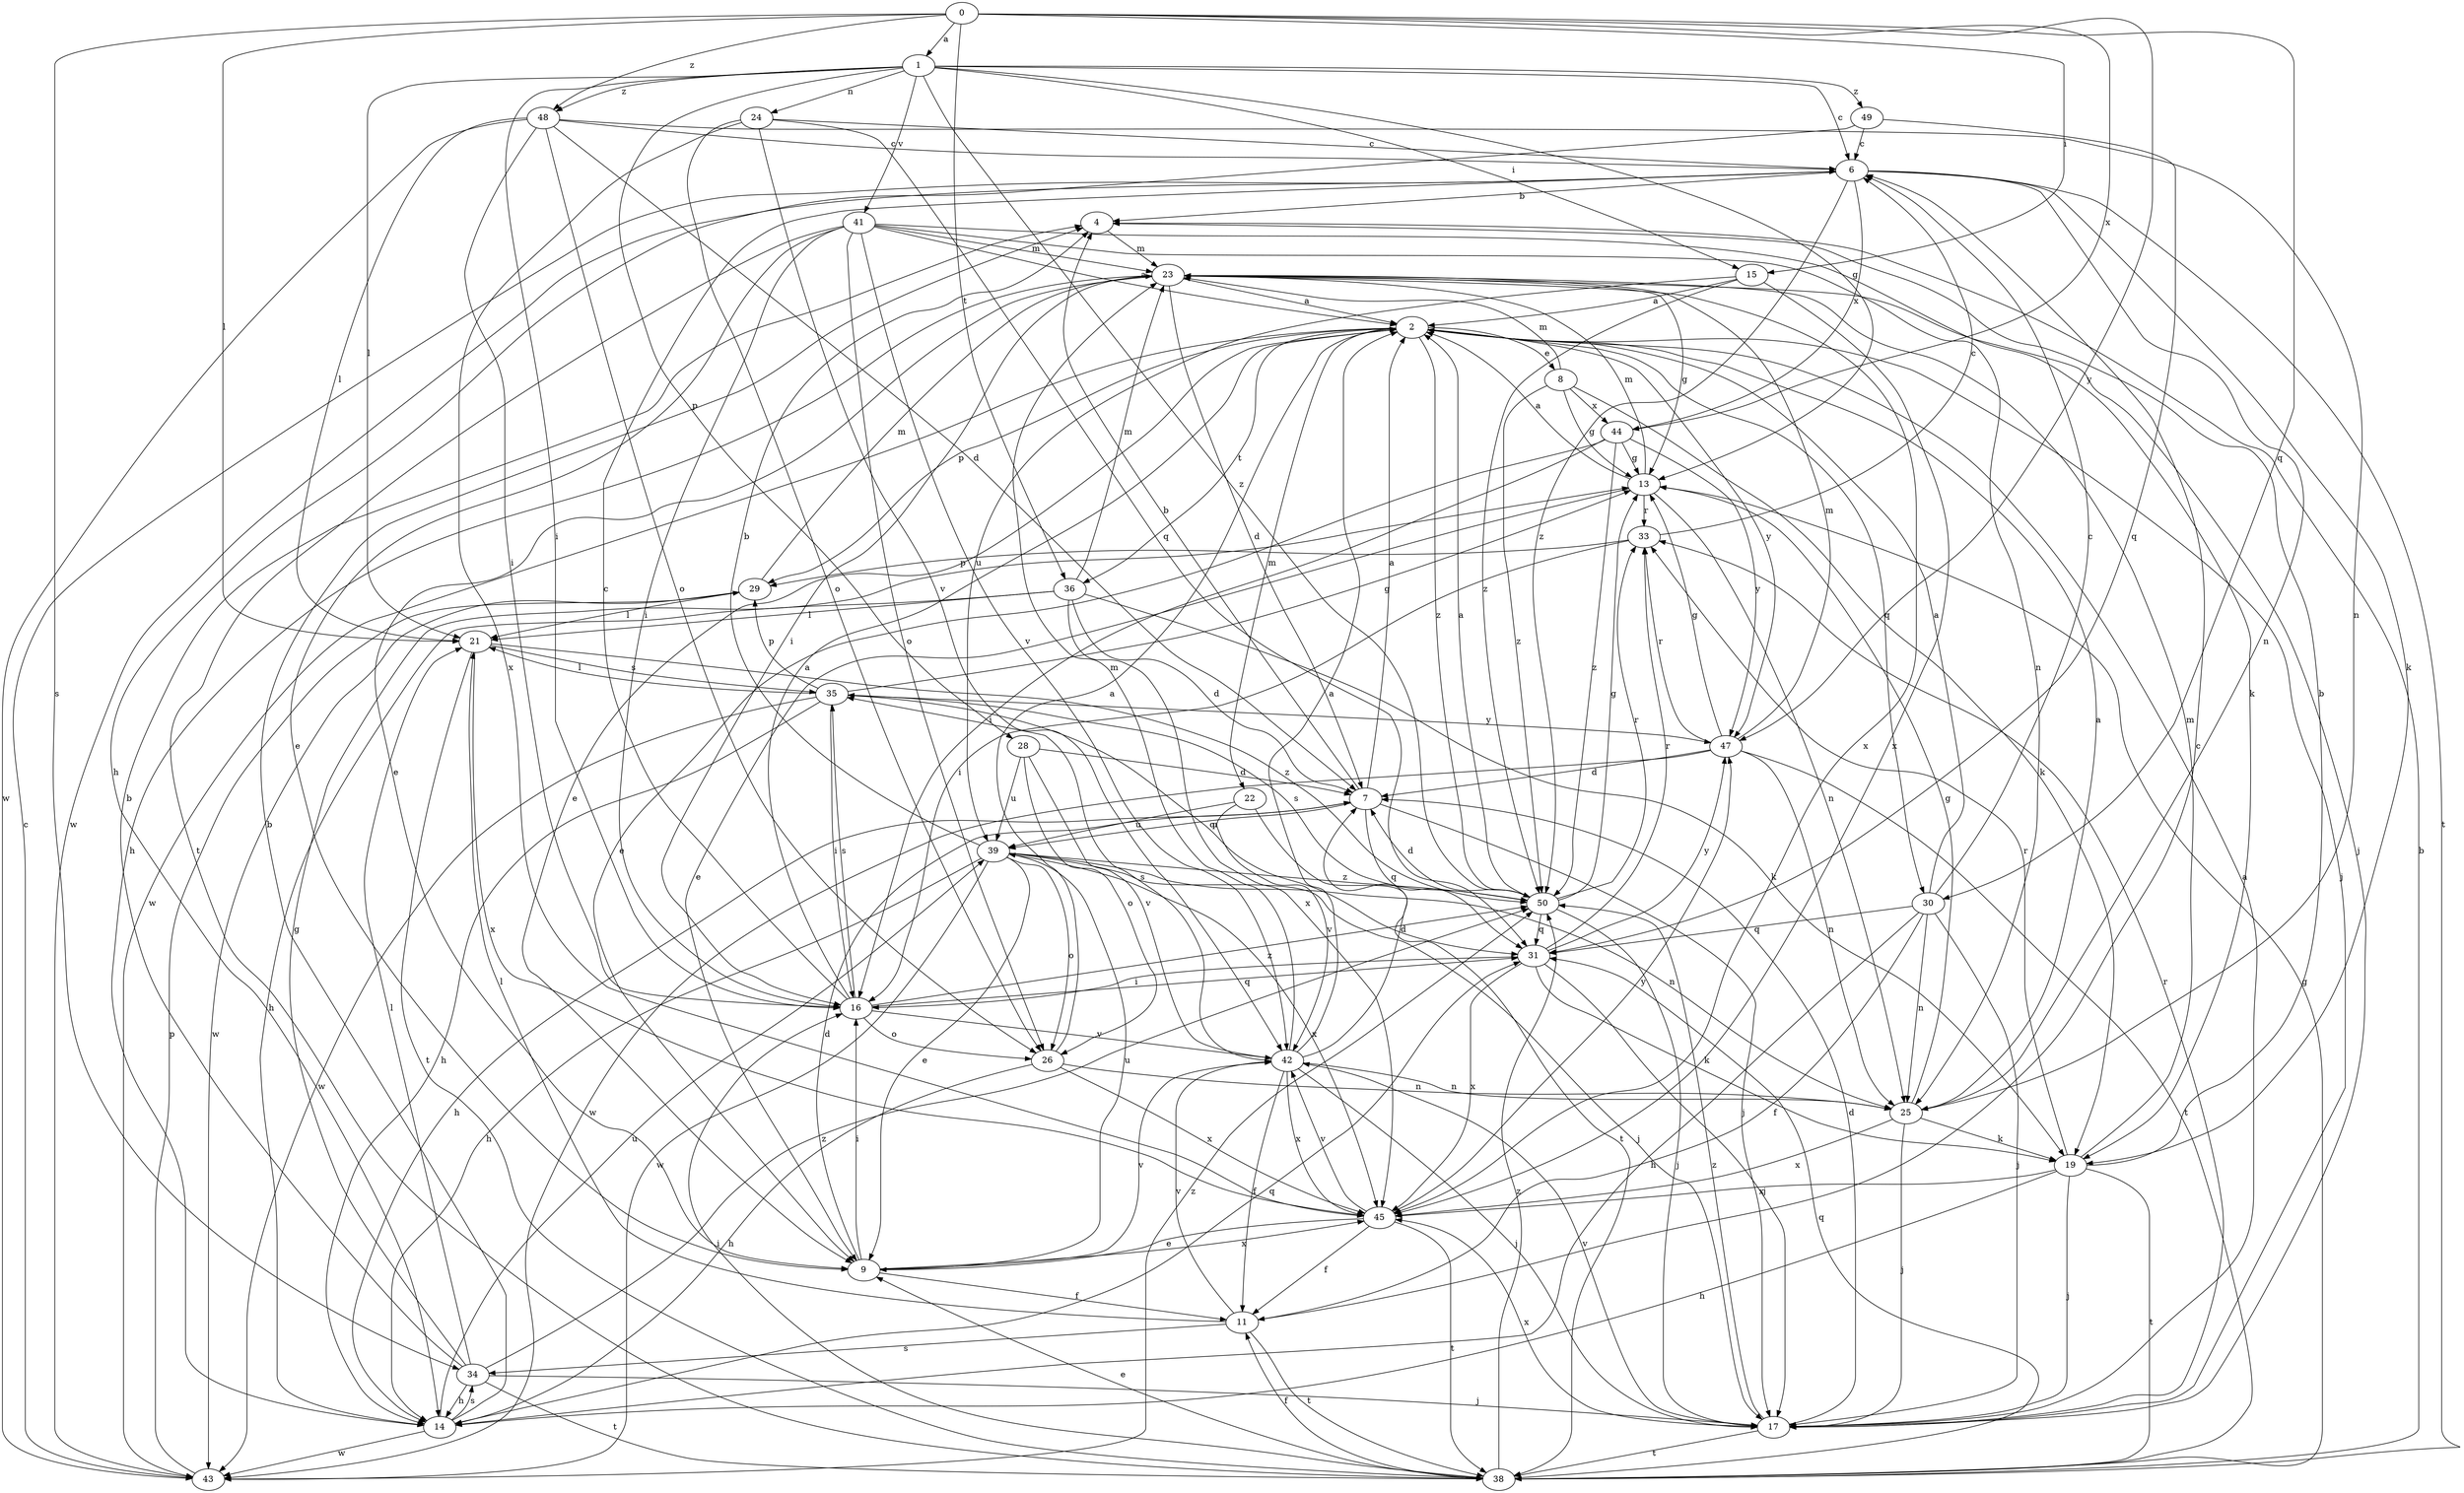 strict digraph  {
0;
1;
2;
4;
6;
7;
8;
9;
11;
13;
14;
15;
16;
17;
19;
21;
22;
23;
24;
25;
26;
28;
29;
30;
31;
33;
34;
35;
36;
38;
39;
41;
42;
43;
44;
45;
47;
48;
49;
50;
0 -> 1  [label=a];
0 -> 15  [label=i];
0 -> 21  [label=l];
0 -> 30  [label=q];
0 -> 34  [label=s];
0 -> 36  [label=t];
0 -> 44  [label=x];
0 -> 47  [label=y];
0 -> 48  [label=z];
1 -> 6  [label=c];
1 -> 13  [label=g];
1 -> 15  [label=i];
1 -> 16  [label=i];
1 -> 21  [label=l];
1 -> 24  [label=n];
1 -> 28  [label=p];
1 -> 41  [label=v];
1 -> 48  [label=z];
1 -> 49  [label=z];
1 -> 50  [label=z];
2 -> 8  [label=e];
2 -> 9  [label=e];
2 -> 17  [label=j];
2 -> 22  [label=m];
2 -> 29  [label=p];
2 -> 30  [label=q];
2 -> 36  [label=t];
2 -> 43  [label=w];
2 -> 47  [label=y];
2 -> 50  [label=z];
4 -> 23  [label=m];
6 -> 4  [label=b];
6 -> 19  [label=k];
6 -> 25  [label=n];
6 -> 38  [label=t];
6 -> 43  [label=w];
6 -> 44  [label=x];
6 -> 50  [label=z];
7 -> 2  [label=a];
7 -> 4  [label=b];
7 -> 14  [label=h];
7 -> 17  [label=j];
7 -> 31  [label=q];
7 -> 39  [label=u];
8 -> 13  [label=g];
8 -> 19  [label=k];
8 -> 23  [label=m];
8 -> 44  [label=x];
8 -> 50  [label=z];
9 -> 7  [label=d];
9 -> 11  [label=f];
9 -> 16  [label=i];
9 -> 39  [label=u];
9 -> 42  [label=v];
9 -> 45  [label=x];
11 -> 6  [label=c];
11 -> 21  [label=l];
11 -> 34  [label=s];
11 -> 38  [label=t];
11 -> 42  [label=v];
13 -> 2  [label=a];
13 -> 9  [label=e];
13 -> 23  [label=m];
13 -> 25  [label=n];
13 -> 33  [label=r];
14 -> 4  [label=b];
14 -> 31  [label=q];
14 -> 34  [label=s];
14 -> 39  [label=u];
14 -> 43  [label=w];
15 -> 2  [label=a];
15 -> 39  [label=u];
15 -> 45  [label=x];
15 -> 50  [label=z];
16 -> 2  [label=a];
16 -> 6  [label=c];
16 -> 26  [label=o];
16 -> 31  [label=q];
16 -> 35  [label=s];
16 -> 42  [label=v];
16 -> 50  [label=z];
17 -> 2  [label=a];
17 -> 7  [label=d];
17 -> 33  [label=r];
17 -> 38  [label=t];
17 -> 42  [label=v];
17 -> 45  [label=x];
17 -> 50  [label=z];
19 -> 4  [label=b];
19 -> 14  [label=h];
19 -> 17  [label=j];
19 -> 23  [label=m];
19 -> 33  [label=r];
19 -> 38  [label=t];
19 -> 45  [label=x];
21 -> 35  [label=s];
21 -> 38  [label=t];
21 -> 45  [label=x];
21 -> 50  [label=z];
22 -> 38  [label=t];
22 -> 39  [label=u];
22 -> 42  [label=v];
23 -> 2  [label=a];
23 -> 7  [label=d];
23 -> 9  [label=e];
23 -> 13  [label=g];
23 -> 14  [label=h];
23 -> 16  [label=i];
23 -> 17  [label=j];
23 -> 45  [label=x];
24 -> 6  [label=c];
24 -> 26  [label=o];
24 -> 31  [label=q];
24 -> 42  [label=v];
24 -> 45  [label=x];
25 -> 2  [label=a];
25 -> 13  [label=g];
25 -> 17  [label=j];
25 -> 19  [label=k];
25 -> 45  [label=x];
26 -> 2  [label=a];
26 -> 14  [label=h];
26 -> 25  [label=n];
26 -> 45  [label=x];
28 -> 7  [label=d];
28 -> 26  [label=o];
28 -> 39  [label=u];
28 -> 42  [label=v];
29 -> 21  [label=l];
29 -> 23  [label=m];
29 -> 43  [label=w];
30 -> 2  [label=a];
30 -> 6  [label=c];
30 -> 11  [label=f];
30 -> 14  [label=h];
30 -> 17  [label=j];
30 -> 25  [label=n];
30 -> 31  [label=q];
31 -> 16  [label=i];
31 -> 17  [label=j];
31 -> 19  [label=k];
31 -> 33  [label=r];
31 -> 45  [label=x];
31 -> 47  [label=y];
33 -> 6  [label=c];
33 -> 16  [label=i];
33 -> 29  [label=p];
34 -> 4  [label=b];
34 -> 13  [label=g];
34 -> 14  [label=h];
34 -> 17  [label=j];
34 -> 21  [label=l];
34 -> 38  [label=t];
34 -> 50  [label=z];
35 -> 13  [label=g];
35 -> 14  [label=h];
35 -> 16  [label=i];
35 -> 21  [label=l];
35 -> 29  [label=p];
35 -> 31  [label=q];
35 -> 43  [label=w];
35 -> 47  [label=y];
36 -> 7  [label=d];
36 -> 14  [label=h];
36 -> 19  [label=k];
36 -> 21  [label=l];
36 -> 23  [label=m];
36 -> 45  [label=x];
38 -> 4  [label=b];
38 -> 9  [label=e];
38 -> 11  [label=f];
38 -> 13  [label=g];
38 -> 16  [label=i];
38 -> 31  [label=q];
38 -> 50  [label=z];
39 -> 4  [label=b];
39 -> 9  [label=e];
39 -> 14  [label=h];
39 -> 17  [label=j];
39 -> 25  [label=n];
39 -> 26  [label=o];
39 -> 43  [label=w];
39 -> 45  [label=x];
39 -> 50  [label=z];
41 -> 2  [label=a];
41 -> 9  [label=e];
41 -> 16  [label=i];
41 -> 19  [label=k];
41 -> 23  [label=m];
41 -> 25  [label=n];
41 -> 26  [label=o];
41 -> 38  [label=t];
41 -> 42  [label=v];
42 -> 2  [label=a];
42 -> 7  [label=d];
42 -> 11  [label=f];
42 -> 17  [label=j];
42 -> 23  [label=m];
42 -> 25  [label=n];
42 -> 35  [label=s];
42 -> 45  [label=x];
43 -> 6  [label=c];
43 -> 29  [label=p];
43 -> 50  [label=z];
44 -> 9  [label=e];
44 -> 13  [label=g];
44 -> 16  [label=i];
44 -> 47  [label=y];
44 -> 50  [label=z];
45 -> 9  [label=e];
45 -> 11  [label=f];
45 -> 38  [label=t];
45 -> 42  [label=v];
45 -> 47  [label=y];
47 -> 7  [label=d];
47 -> 13  [label=g];
47 -> 23  [label=m];
47 -> 25  [label=n];
47 -> 33  [label=r];
47 -> 38  [label=t];
47 -> 43  [label=w];
48 -> 6  [label=c];
48 -> 7  [label=d];
48 -> 16  [label=i];
48 -> 21  [label=l];
48 -> 25  [label=n];
48 -> 26  [label=o];
48 -> 43  [label=w];
49 -> 6  [label=c];
49 -> 14  [label=h];
49 -> 31  [label=q];
50 -> 2  [label=a];
50 -> 7  [label=d];
50 -> 13  [label=g];
50 -> 17  [label=j];
50 -> 31  [label=q];
50 -> 33  [label=r];
50 -> 35  [label=s];
}
